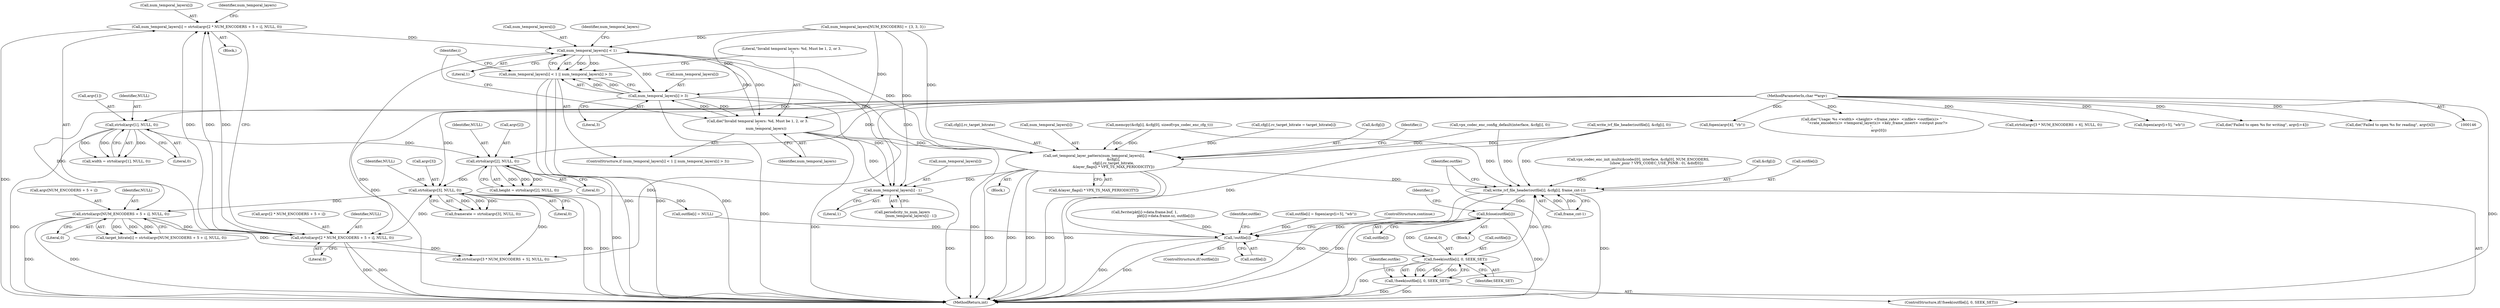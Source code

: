 digraph "0_Android_5a9753fca56f0eeb9f61e342b2fccffc364f9426_22@array" {
"1000374" [label="(Call,num_temporal_layers[i] = strtol(argv[2 * NUM_ENCODERS + 5 + i], NULL, 0))"];
"1000378" [label="(Call,strtol(argv[2 * NUM_ENCODERS + 5 + i], NULL, 0))"];
"1000148" [label="(MethodParameterIn,char **argv)"];
"1000258" [label="(Call,strtol(argv[3], NULL, 0))"];
"1000250" [label="(Call,strtol(argv[2], NULL, 0))"];
"1000242" [label="(Call,strtol(argv[1], NULL, 0))"];
"1000354" [label="(Call,strtol(argv[NUM_ENCODERS + 5 + i], NULL, 0))"];
"1000392" [label="(Call,num_temporal_layers[i] < 1)"];
"1000391" [label="(Call,num_temporal_layers[i] < 1 || num_temporal_layers[i] > 3)"];
"1000397" [label="(Call,num_temporal_layers[i] > 3)"];
"1000402" [label="(Call,die(\"Invalid temporal layers: %d, Must be 1, 2, or 3. \n\",\n              num_temporal_layers))"];
"1000892" [label="(Call,set_temporal_layer_pattern(num_temporal_layers[i],\n                                   &cfg[i],\n                                   cfg[i].rc_target_bitrate,\n                                   &layer_flags[i * VPX_TS_MAX_PERIODICITY]))"];
"1001337" [label="(Call,num_temporal_layers[i] - 1)"];
"1001712" [label="(Call,write_ivf_file_header(outfile[i], &cfg[i], frame_cnt-1))"];
"1001723" [label="(Call,fclose(outfile[i]))"];
"1001699" [label="(Call,!outfile[i])"];
"1001706" [label="(Call,fseek(outfile[i], 0, SEEK_SET))"];
"1001705" [label="(Call,!fseek(outfile[i], 0, SEEK_SET))"];
"1000288" [label="(Call,fopen(argv[4], \"rb\"))"];
"1001724" [label="(Call,outfile[i])"];
"1000231" [label="(Call,die(\"Usage: %s <width> <height> <frame_rate>  <infile> <outfile(s)> \"\n            \"<rate_encoder(s)> <temporal_layer(s)> <key_frame_insert> <output psnr?> \n\",\n             argv[0]))"];
"1001712" [label="(Call,write_ivf_file_header(outfile[i], &cfg[i], frame_cnt-1))"];
"1001710" [label="(Literal,0)"];
"1001341" [label="(Literal,1)"];
"1000242" [label="(Call,strtol(argv[1], NULL, 0))"];
"1001708" [label="(Identifier,outfile)"];
"1000896" [label="(Call,&cfg[i])"];
"1000322" [label="(Call,outfile[i] = fopen(argv[i+5], \"wb\"))"];
"1000450" [label="(Call,strtol(argv[3 * NUM_ENCODERS + 6], NULL, 0))"];
"1000362" [label="(Identifier,NULL)"];
"1000893" [label="(Call,num_temporal_layers[i])"];
"1000262" [label="(Identifier,NULL)"];
"1001700" [label="(Call,outfile[i])"];
"1001705" [label="(Call,!fseek(outfile[i], 0, SEEK_SET))"];
"1000243" [label="(Call,argv[1])"];
"1000402" [label="(Call,die(\"Invalid temporal layers: %d, Must be 1, 2, or 3. \n\",\n              num_temporal_layers))"];
"1000392" [label="(Call,num_temporal_layers[i] < 1)"];
"1000398" [label="(Call,num_temporal_layers[i])"];
"1000643" [label="(Call,memcpy(&cfg[i], &cfg[0], sizeof(vpx_codec_enc_cfg_t)))"];
"1000326" [label="(Call,fopen(argv[i+5], \"wb\"))"];
"1000247" [label="(Literal,0)"];
"1001698" [label="(ControlStructure,if(!outfile[i]))"];
"1000379" [label="(Call,argv[2 * NUM_ENCODERS + 5 + i])"];
"1000388" [label="(Identifier,NULL)"];
"1001731" [label="(MethodReturn,int)"];
"1001703" [label="(ControlStructure,continue;)"];
"1000438" [label="(Call,strtol(argv[3 * NUM_ENCODERS + 5], NULL, 0))"];
"1001711" [label="(Identifier,SEEK_SET)"];
"1000891" [label="(Block,)"];
"1000399" [label="(Identifier,num_temporal_layers)"];
"1000404" [label="(Identifier,num_temporal_layers)"];
"1000246" [label="(Identifier,NULL)"];
"1000255" [label="(Literal,0)"];
"1000389" [label="(Literal,0)"];
"1000375" [label="(Call,num_temporal_layers[i])"];
"1000892" [label="(Call,set_temporal_layer_pattern(num_temporal_layers[i],\n                                   &cfg[i],\n                                   cfg[i].rc_target_bitrate,\n                                   &layer_flags[i * VPX_TS_MAX_PERIODICITY]))"];
"1000873" [label="(Call,write_ivf_file_header(outfile[i], &cfg[i], 0))"];
"1001716" [label="(Call,&cfg[i])"];
"1000350" [label="(Call,target_bitrate[i] = strtol(argv[NUM_ENCODERS + 5 + i], NULL, 0))"];
"1000905" [label="(Call,&layer_flags[i * VPX_TS_MAX_PERIODICITY])"];
"1000373" [label="(Block,)"];
"1001714" [label="(Identifier,outfile)"];
"1001713" [label="(Call,outfile[i])"];
"1000654" [label="(Call,cfg[i].rc_target_bitrate = target_bitrate[i])"];
"1001699" [label="(Call,!outfile[i])"];
"1000394" [label="(Identifier,num_temporal_layers)"];
"1001723" [label="(Call,fclose(outfile[i]))"];
"1000372" [label="(Identifier,i)"];
"1000263" [label="(Literal,0)"];
"1000912" [label="(Call,vpx_codec_enc_init_multi(&codec[0], interface, &cfg[0], NUM_ENCODERS,\n                                 (show_psnr ? VPX_CODEC_USE_PSNR : 0), &dsf[0]))"];
"1000259" [label="(Call,argv[3])"];
"1000354" [label="(Call,strtol(argv[NUM_ENCODERS + 5 + i], NULL, 0))"];
"1001335" [label="(Call,periodicity_to_num_layers\n                [num_temporal_layers[i] - 1])"];
"1001628" [label="(Identifier,i)"];
"1000258" [label="(Call,strtol(argv[3], NULL, 0))"];
"1000148" [label="(MethodParameterIn,char **argv)"];
"1000401" [label="(Literal,3)"];
"1000378" [label="(Call,strtol(argv[2 * NUM_ENCODERS + 5 + i], NULL, 0))"];
"1001725" [label="(Identifier,outfile)"];
"1001704" [label="(ControlStructure,if(!fseek(outfile[i], 0, SEEK_SET)))"];
"1000250" [label="(Call,strtol(argv[2], NULL, 0))"];
"1000474" [label="(Call,vpx_codec_enc_config_default(interface, &cfg[i], 0))"];
"1000393" [label="(Call,num_temporal_layers[i])"];
"1000396" [label="(Literal,1)"];
"1000374" [label="(Call,num_temporal_layers[i] = strtol(argv[2 * NUM_ENCODERS + 5 + i], NULL, 0))"];
"1001707" [label="(Call,outfile[i])"];
"1001629" [label="(Block,)"];
"1000256" [label="(Call,framerate = strtol(argv[3], NULL, 0))"];
"1001337" [label="(Call,num_temporal_layers[i] - 1)"];
"1000890" [label="(Identifier,i)"];
"1001706" [label="(Call,fseek(outfile[i], 0, SEEK_SET))"];
"1000254" [label="(Identifier,NULL)"];
"1000240" [label="(Call,width = strtol(argv[1], NULL, 0))"];
"1001720" [label="(Call,frame_cnt-1)"];
"1000221" [label="(Call,num_temporal_layers[NUM_ENCODERS] = {3, 3, 3})"];
"1000900" [label="(Call,cfg[i].rc_target_bitrate)"];
"1000391" [label="(Call,num_temporal_layers[i] < 1 || num_temporal_layers[i] > 3)"];
"1000355" [label="(Call,argv[NUM_ENCODERS + 5 + i])"];
"1001489" [label="(Call,fwrite(pkt[i]->data.frame.buf, 1,\n                                      pkt[i]->data.frame.sz, outfile[i]))"];
"1000333" [label="(Call,die(\"Failed to open %s for writing\", argv[i+4]))"];
"1000390" [label="(ControlStructure,if (num_temporal_layers[i] < 1 || num_temporal_layers[i] > 3))"];
"1001338" [label="(Call,num_temporal_layers[i])"];
"1000248" [label="(Call,height = strtol(argv[2], NULL, 0))"];
"1000293" [label="(Call,die(\"Failed to open %s for reading\", argv[4]))"];
"1000363" [label="(Literal,0)"];
"1000251" [label="(Call,argv[2])"];
"1000397" [label="(Call,num_temporal_layers[i] > 3)"];
"1000314" [label="(Call,outfile[i] = NULL)"];
"1000403" [label="(Literal,\"Invalid temporal layers: %d, Must be 1, 2, or 3. \n\")"];
"1000374" -> "1000373"  [label="AST: "];
"1000374" -> "1000378"  [label="CFG: "];
"1000375" -> "1000374"  [label="AST: "];
"1000378" -> "1000374"  [label="AST: "];
"1000394" -> "1000374"  [label="CFG: "];
"1000374" -> "1001731"  [label="DDG: "];
"1000378" -> "1000374"  [label="DDG: "];
"1000378" -> "1000374"  [label="DDG: "];
"1000378" -> "1000374"  [label="DDG: "];
"1000374" -> "1000392"  [label="DDG: "];
"1000378" -> "1000389"  [label="CFG: "];
"1000379" -> "1000378"  [label="AST: "];
"1000388" -> "1000378"  [label="AST: "];
"1000389" -> "1000378"  [label="AST: "];
"1000378" -> "1001731"  [label="DDG: "];
"1000378" -> "1001731"  [label="DDG: "];
"1000148" -> "1000378"  [label="DDG: "];
"1000258" -> "1000378"  [label="DDG: "];
"1000354" -> "1000378"  [label="DDG: "];
"1000378" -> "1000438"  [label="DDG: "];
"1000148" -> "1000146"  [label="AST: "];
"1000148" -> "1001731"  [label="DDG: "];
"1000148" -> "1000231"  [label="DDG: "];
"1000148" -> "1000242"  [label="DDG: "];
"1000148" -> "1000250"  [label="DDG: "];
"1000148" -> "1000258"  [label="DDG: "];
"1000148" -> "1000288"  [label="DDG: "];
"1000148" -> "1000293"  [label="DDG: "];
"1000148" -> "1000326"  [label="DDG: "];
"1000148" -> "1000333"  [label="DDG: "];
"1000148" -> "1000354"  [label="DDG: "];
"1000148" -> "1000438"  [label="DDG: "];
"1000148" -> "1000450"  [label="DDG: "];
"1000258" -> "1000256"  [label="AST: "];
"1000258" -> "1000263"  [label="CFG: "];
"1000259" -> "1000258"  [label="AST: "];
"1000262" -> "1000258"  [label="AST: "];
"1000263" -> "1000258"  [label="AST: "];
"1000256" -> "1000258"  [label="CFG: "];
"1000258" -> "1001731"  [label="DDG: "];
"1000258" -> "1001731"  [label="DDG: "];
"1000258" -> "1000256"  [label="DDG: "];
"1000258" -> "1000256"  [label="DDG: "];
"1000258" -> "1000256"  [label="DDG: "];
"1000250" -> "1000258"  [label="DDG: "];
"1000258" -> "1000314"  [label="DDG: "];
"1000258" -> "1000354"  [label="DDG: "];
"1000258" -> "1000438"  [label="DDG: "];
"1000250" -> "1000248"  [label="AST: "];
"1000250" -> "1000255"  [label="CFG: "];
"1000251" -> "1000250"  [label="AST: "];
"1000254" -> "1000250"  [label="AST: "];
"1000255" -> "1000250"  [label="AST: "];
"1000248" -> "1000250"  [label="CFG: "];
"1000250" -> "1001731"  [label="DDG: "];
"1000250" -> "1000248"  [label="DDG: "];
"1000250" -> "1000248"  [label="DDG: "];
"1000250" -> "1000248"  [label="DDG: "];
"1000242" -> "1000250"  [label="DDG: "];
"1000242" -> "1000240"  [label="AST: "];
"1000242" -> "1000247"  [label="CFG: "];
"1000243" -> "1000242"  [label="AST: "];
"1000246" -> "1000242"  [label="AST: "];
"1000247" -> "1000242"  [label="AST: "];
"1000240" -> "1000242"  [label="CFG: "];
"1000242" -> "1001731"  [label="DDG: "];
"1000242" -> "1000240"  [label="DDG: "];
"1000242" -> "1000240"  [label="DDG: "];
"1000242" -> "1000240"  [label="DDG: "];
"1000354" -> "1000350"  [label="AST: "];
"1000354" -> "1000363"  [label="CFG: "];
"1000355" -> "1000354"  [label="AST: "];
"1000362" -> "1000354"  [label="AST: "];
"1000363" -> "1000354"  [label="AST: "];
"1000350" -> "1000354"  [label="CFG: "];
"1000354" -> "1001731"  [label="DDG: "];
"1000354" -> "1001731"  [label="DDG: "];
"1000354" -> "1000350"  [label="DDG: "];
"1000354" -> "1000350"  [label="DDG: "];
"1000354" -> "1000350"  [label="DDG: "];
"1000354" -> "1000438"  [label="DDG: "];
"1000392" -> "1000391"  [label="AST: "];
"1000392" -> "1000396"  [label="CFG: "];
"1000393" -> "1000392"  [label="AST: "];
"1000396" -> "1000392"  [label="AST: "];
"1000399" -> "1000392"  [label="CFG: "];
"1000391" -> "1000392"  [label="CFG: "];
"1000392" -> "1001731"  [label="DDG: "];
"1000392" -> "1000391"  [label="DDG: "];
"1000392" -> "1000391"  [label="DDG: "];
"1000402" -> "1000392"  [label="DDG: "];
"1000221" -> "1000392"  [label="DDG: "];
"1000392" -> "1000397"  [label="DDG: "];
"1000392" -> "1000402"  [label="DDG: "];
"1000392" -> "1000892"  [label="DDG: "];
"1000392" -> "1001337"  [label="DDG: "];
"1000391" -> "1000390"  [label="AST: "];
"1000391" -> "1000397"  [label="CFG: "];
"1000397" -> "1000391"  [label="AST: "];
"1000403" -> "1000391"  [label="CFG: "];
"1000372" -> "1000391"  [label="CFG: "];
"1000391" -> "1001731"  [label="DDG: "];
"1000391" -> "1001731"  [label="DDG: "];
"1000391" -> "1001731"  [label="DDG: "];
"1000397" -> "1000391"  [label="DDG: "];
"1000397" -> "1000391"  [label="DDG: "];
"1000397" -> "1000401"  [label="CFG: "];
"1000398" -> "1000397"  [label="AST: "];
"1000401" -> "1000397"  [label="AST: "];
"1000397" -> "1001731"  [label="DDG: "];
"1000402" -> "1000397"  [label="DDG: "];
"1000221" -> "1000397"  [label="DDG: "];
"1000397" -> "1000402"  [label="DDG: "];
"1000397" -> "1000892"  [label="DDG: "];
"1000397" -> "1001337"  [label="DDG: "];
"1000402" -> "1000390"  [label="AST: "];
"1000402" -> "1000404"  [label="CFG: "];
"1000403" -> "1000402"  [label="AST: "];
"1000404" -> "1000402"  [label="AST: "];
"1000372" -> "1000402"  [label="CFG: "];
"1000402" -> "1001731"  [label="DDG: "];
"1000402" -> "1001731"  [label="DDG: "];
"1000221" -> "1000402"  [label="DDG: "];
"1000402" -> "1000892"  [label="DDG: "];
"1000402" -> "1001337"  [label="DDG: "];
"1000892" -> "1000891"  [label="AST: "];
"1000892" -> "1000905"  [label="CFG: "];
"1000893" -> "1000892"  [label="AST: "];
"1000896" -> "1000892"  [label="AST: "];
"1000900" -> "1000892"  [label="AST: "];
"1000905" -> "1000892"  [label="AST: "];
"1000890" -> "1000892"  [label="CFG: "];
"1000892" -> "1001731"  [label="DDG: "];
"1000892" -> "1001731"  [label="DDG: "];
"1000892" -> "1001731"  [label="DDG: "];
"1000892" -> "1001731"  [label="DDG: "];
"1000892" -> "1001731"  [label="DDG: "];
"1000221" -> "1000892"  [label="DDG: "];
"1000643" -> "1000892"  [label="DDG: "];
"1000643" -> "1000892"  [label="DDG: "];
"1000474" -> "1000892"  [label="DDG: "];
"1000873" -> "1000892"  [label="DDG: "];
"1000654" -> "1000892"  [label="DDG: "];
"1000892" -> "1001337"  [label="DDG: "];
"1000892" -> "1001712"  [label="DDG: "];
"1001337" -> "1001335"  [label="AST: "];
"1001337" -> "1001341"  [label="CFG: "];
"1001338" -> "1001337"  [label="AST: "];
"1001341" -> "1001337"  [label="AST: "];
"1001335" -> "1001337"  [label="CFG: "];
"1001337" -> "1001731"  [label="DDG: "];
"1000221" -> "1001337"  [label="DDG: "];
"1001712" -> "1001704"  [label="AST: "];
"1001712" -> "1001720"  [label="CFG: "];
"1001713" -> "1001712"  [label="AST: "];
"1001716" -> "1001712"  [label="AST: "];
"1001720" -> "1001712"  [label="AST: "];
"1001725" -> "1001712"  [label="CFG: "];
"1001712" -> "1001731"  [label="DDG: "];
"1001712" -> "1001731"  [label="DDG: "];
"1001712" -> "1001731"  [label="DDG: "];
"1001706" -> "1001712"  [label="DDG: "];
"1000912" -> "1001712"  [label="DDG: "];
"1000643" -> "1001712"  [label="DDG: "];
"1000474" -> "1001712"  [label="DDG: "];
"1000873" -> "1001712"  [label="DDG: "];
"1001720" -> "1001712"  [label="DDG: "];
"1001720" -> "1001712"  [label="DDG: "];
"1001712" -> "1001723"  [label="DDG: "];
"1001723" -> "1001629"  [label="AST: "];
"1001723" -> "1001724"  [label="CFG: "];
"1001724" -> "1001723"  [label="AST: "];
"1001628" -> "1001723"  [label="CFG: "];
"1001723" -> "1001731"  [label="DDG: "];
"1001723" -> "1001731"  [label="DDG: "];
"1001723" -> "1001699"  [label="DDG: "];
"1001706" -> "1001723"  [label="DDG: "];
"1001699" -> "1001698"  [label="AST: "];
"1001699" -> "1001700"  [label="CFG: "];
"1001700" -> "1001699"  [label="AST: "];
"1001703" -> "1001699"  [label="CFG: "];
"1001708" -> "1001699"  [label="CFG: "];
"1001699" -> "1001731"  [label="DDG: "];
"1001699" -> "1001731"  [label="DDG: "];
"1001489" -> "1001699"  [label="DDG: "];
"1000322" -> "1001699"  [label="DDG: "];
"1000873" -> "1001699"  [label="DDG: "];
"1000314" -> "1001699"  [label="DDG: "];
"1001699" -> "1001706"  [label="DDG: "];
"1001706" -> "1001705"  [label="AST: "];
"1001706" -> "1001711"  [label="CFG: "];
"1001707" -> "1001706"  [label="AST: "];
"1001710" -> "1001706"  [label="AST: "];
"1001711" -> "1001706"  [label="AST: "];
"1001705" -> "1001706"  [label="CFG: "];
"1001706" -> "1001731"  [label="DDG: "];
"1001706" -> "1001705"  [label="DDG: "];
"1001706" -> "1001705"  [label="DDG: "];
"1001706" -> "1001705"  [label="DDG: "];
"1001705" -> "1001704"  [label="AST: "];
"1001714" -> "1001705"  [label="CFG: "];
"1001725" -> "1001705"  [label="CFG: "];
"1001705" -> "1001731"  [label="DDG: "];
"1001705" -> "1001731"  [label="DDG: "];
}

